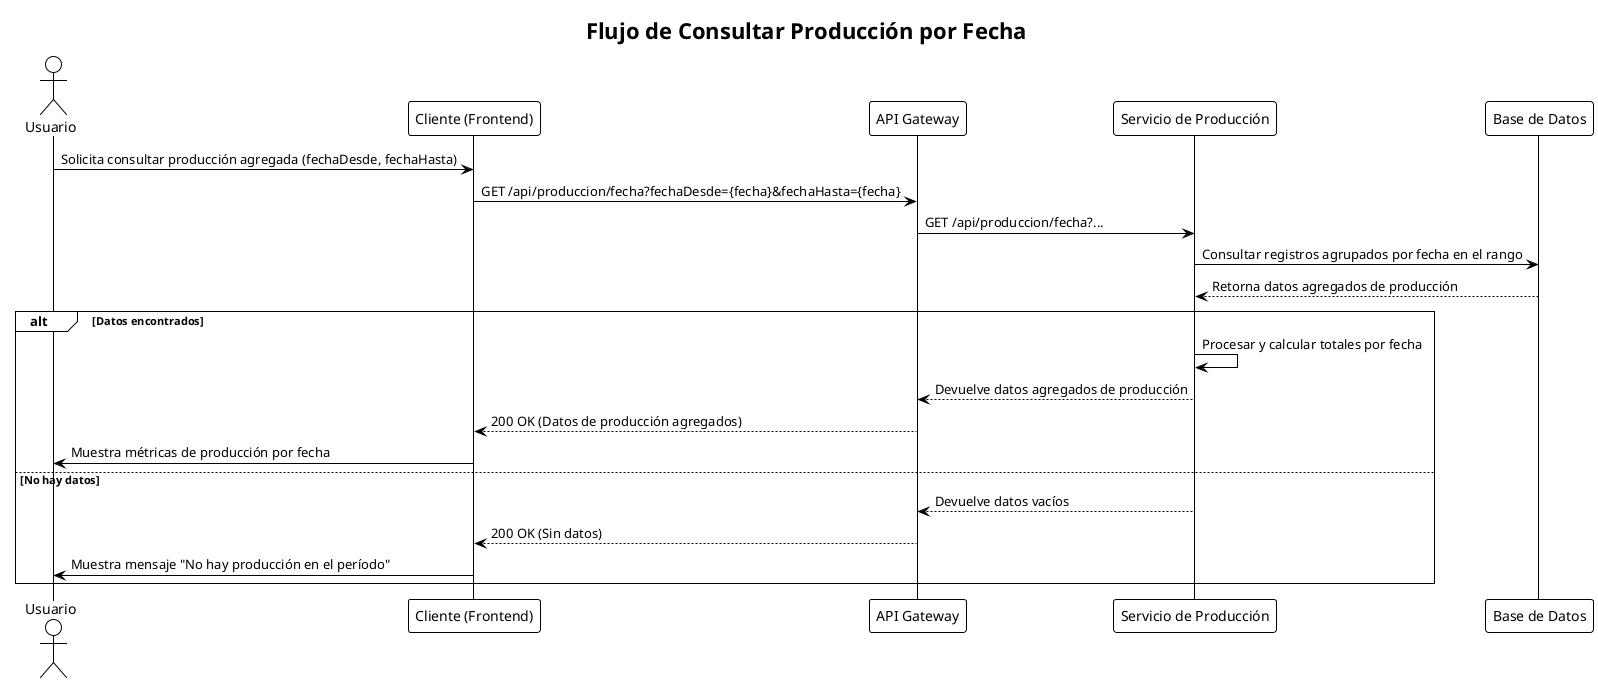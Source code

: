 @startuml sequence_consultar_produccion_fecha
!theme plain

title "Flujo de Consultar Producción por Fecha"

actor Usuario
participant "Cliente (Frontend)" as Cliente
participant "API Gateway" as Gateway
participant "Servicio de Producción" as ProduccionService
participant "Base de Datos" as DB

Usuario -> Cliente: Solicita consultar producción agregada (fechaDesde, fechaHasta)
Cliente -> Gateway: GET /api/produccion/fecha?fechaDesde={fecha}&fechaHasta={fecha}
Gateway -> ProduccionService: GET /api/produccion/fecha?...

ProduccionService -> DB: Consultar registros agrupados por fecha en el rango
DB --> ProduccionService: Retorna datos agregados de producción

alt Datos encontrados
    ProduccionService -> ProduccionService: Procesar y calcular totales por fecha
    ProduccionService --> Gateway: Devuelve datos agregados de producción
    Gateway --> Cliente: 200 OK (Datos de producción agregados)
    Cliente -> Usuario: Muestra métricas de producción por fecha
else No hay datos
    ProduccionService --> Gateway: Devuelve datos vacíos
    Gateway --> Cliente: 200 OK (Sin datos)
    Cliente -> Usuario: Muestra mensaje "No hay producción en el período"
end

@enduml
